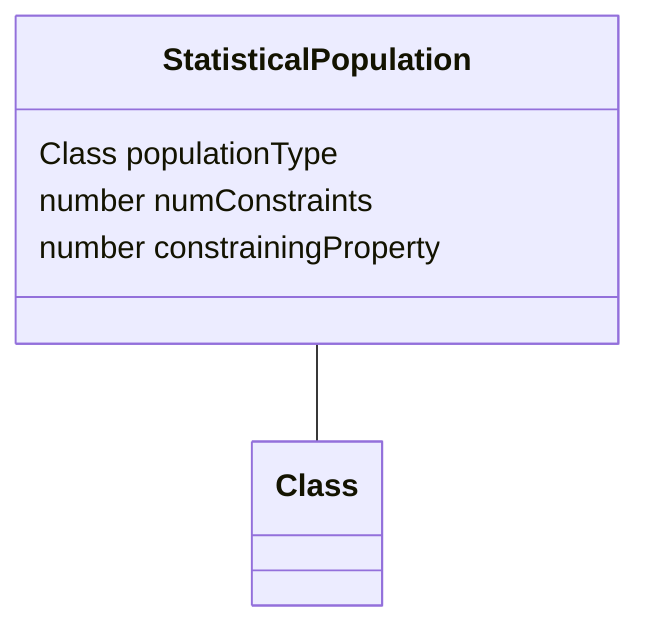 classDiagram
  StatisticalPopulation -- Class


class StatisticalPopulation {

  Class populationType
  number numConstraints
  number constrainingProperty

 }